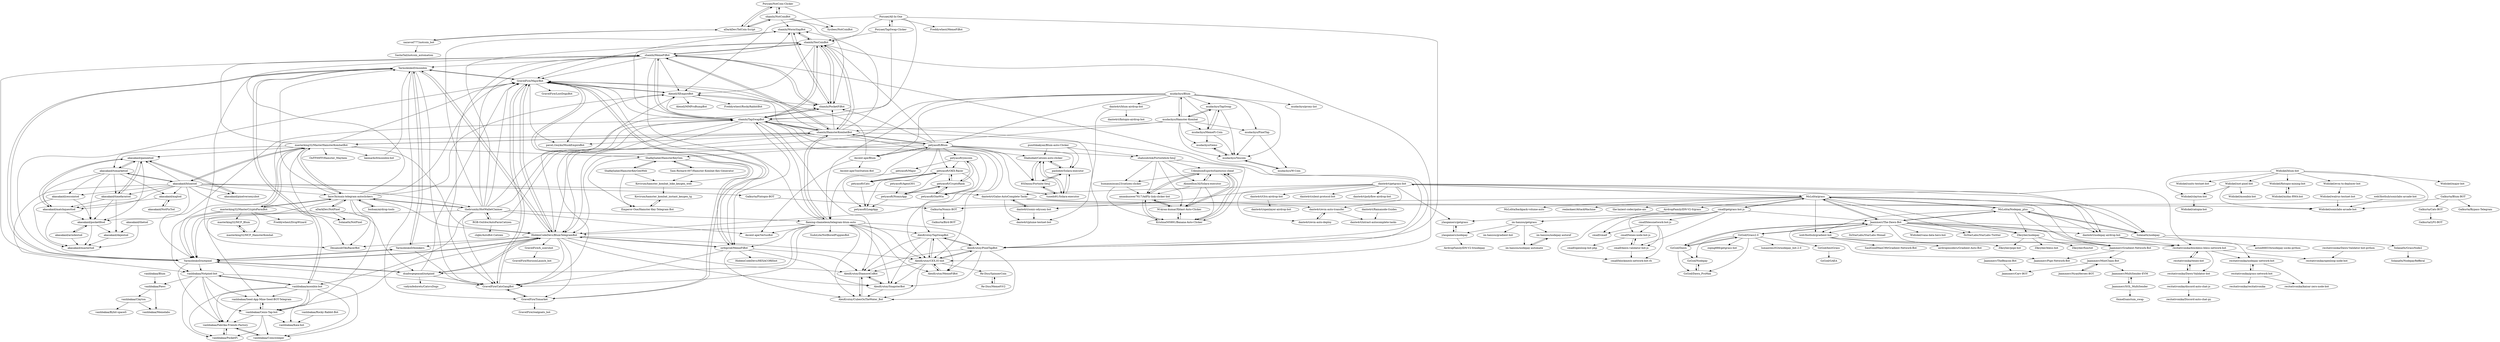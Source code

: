 digraph G {
"Poryaei/NotCoin-Clicker" -> "shamhi/NotCoinBot"
"Poryaei/NotCoin-Clicker" -> "aDarkDev/TelCoin-Script"
"Poryaei/NotCoin-Clicker" -> "Sysleec/NotCoinBot"
"shamhi/MemeFiBot" -> "shamhi/YesCoinBot"
"shamhi/MemeFiBot" -> "shamhi/TapSwapBot"
"shamhi/MemeFiBot" -> "shamhi/PocketFiBot"
"shamhi/MemeFiBot" -> "shamhi/HamsterKombatBot"
"shamhi/MemeFiBot" -> "shamhi/WormSlapBot"
"shamhi/MemeFiBot" -> "GravelFire/MajorBot"
"shamhi/MemeFiBot" -> "Alexell/XEmpireBot"
"shamhi/MemeFiBot" -> "sirbiprod/MemeFiBot"
"shamhi/MemeFiBot" -> "YarmolenkoD/notpixel"
"shamhi/MemeFiBot" -> "AlexKrutoy/PixelTapBot"
"shamhi/MemeFiBot" -> "GravelFire/CatsGangBot"
"shamhi/MemeFiBot" -> "YarmolenkoD/moonbix"
"dante4rt/Galxe-AutoComplete-Tasks" -> "dante4rt/evm-auto-transfer"
"dante4rt/Galxe-AutoComplete-Tasks" -> "dante4rt/sonic-odyssey-bot"
"dante4rt/Galxe-AutoComplete-Tasks" -> "dante4rt/plume-testnet-bot"
"dante4rt/Galxe-AutoComplete-Tasks" -> "Widiskel/soniclabs-arcade-bot"
"MsLolita/grass" -> "MsLolita/Nodepay_plus"
"MsLolita/grass" -> "Jaammerr/The-Dawn-Bot"
"MsLolita/grass" -> "dante4rt/getgrass-bot"
"MsLolita/grass" -> "Jaammerr/Gradient-Network-Bot"
"MsLolita/grass" -> "MsLolita/backpack-volume-auto" ["e"=1]
"MsLolita/grass" -> "web3bothub/gradient-bot"
"MsLolita/grass" -> "AirdropFamilyIDN-V2-0/grass"
"MsLolita/grass" -> "HiddenCodeDevs/BlumTelegramBot"
"MsLolita/grass" -> "cmalf/getgrass-bot-js"
"MsLolita/grass" -> "0xStarLabs/StarLabs-Twitter" ["e"=1]
"MsLolita/grass" -> "realaskaer/AttackMachine" ["e"=1]
"MsLolita/grass" -> "the-laziest-coder/galxe-aio" ["e"=1]
"MsLolita/grass" -> "Zlkcyber/nodepay"
"MsLolita/grass" -> "Solana0x/nodepay"
"MsLolita/grass" -> "dante4rt/nodepay-airdrop-bot"
"RGB-Outl4w/AutoFarmCatizen" -> "clqkx/AutoBot-Catizen"
"RGB-Outl4w/AutoFarmCatizen" -> "thebrumby/HotWalletClaimer"
"RGB-Outl4w/AutoFarmCatizen" -> "shamhi/TapSwapBot"
"mudachyo/TapSwap" -> "mudachyo/MemeFi-Coin"
"mudachyo/TapSwap" -> "mudachyo/Yescoin"
"mudachyo/TapSwap" -> "mudachyo/Hamster-Kombat"
"dante4rt/getgrass-bot" -> "dante4rt/nodepay-airdrop-bot"
"dante4rt/getgrass-bot" -> "dante4rt/silent-protocol-bot"
"dante4rt/getgrass-bot" -> "dante4rt/Galxe-AutoComplete-Tasks"
"dante4rt/getgrass-bot" -> "MsLolita/grass"
"dante4rt/getgrass-bot" -> "dante4rt/t3rn-airdrop-bot"
"dante4rt/getgrass-bot" -> "Solana0x/nodepay"
"dante4rt/getgrass-bot" -> "dante4rt/evm-auto-transfer"
"dante4rt/getgrass-bot" -> "dante4rt/sonic-odyssey-bot"
"dante4rt/getgrass-bot" -> "dante4rt/evm-auto-deploy"
"dante4rt/getgrass-bot" -> "dante4rt/polyflow-airdrop-bot"
"dante4rt/getgrass-bot" -> "recitativonika/blockless-bless-network-bot"
"dante4rt/getgrass-bot" -> "ylasgamers/getgrass"
"mudachyo/Hamster-Kombat" -> "mudachyo/TapSwap"
"mudachyo/Hamster-Kombat" -> "mudachyo/MemeFi-Coin"
"mudachyo/Hamster-Kombat" -> "mudachyo/Blum"
"mudachyo/Hamster-Kombat" -> "mudachyo/PixelTap"
"mudachyo/Hamster-Kombat" -> "shamhi/HamsterKombatBot"
"mudachyo/Hamster-Kombat" -> "mudachyo/Yescoin"
"mudachyo/Hamster-Kombat" -> "mudachyo/Gemz"
"mudachyo/Hamster-Kombat" -> "ShafiqSadat/HamsterKeyGen"
"petyasoft/Blum" -> "Shahodad/Catizen-auto-clicker"
"petyasoft/Blum" -> "paolobot/Solara-executor"
"petyasoft/Blum" -> "tuxedo91/Solara-executor"
"petyasoft/Blum" -> "85Danny/Fortnite-SeuJ"
"petyasoft/Blum" -> "Axcent-ape/Blum"
"petyasoft/Blum" -> "shahzodchik/Fortnitehck-SeuJ"
"petyasoft/Blum" -> "petyasoft/Cats"
"petyasoft/Blum" -> "shamhi/YesCoinBot"
"petyasoft/Blum" -> "petyasoft/OKX-Racer"
"petyasoft/Blum" -> "petyasoft/yescoin"
"petyasoft/Blum" -> "shamhi/TapSwapBot"
"petyasoft/Blum" -> "shamhi/HamsterKombatBot"
"petyasoft/Blum" -> "shamhi/PocketFiBot"
"petyasoft/Blum" -> "HiddenCodeDevs/BlumTelegramBot"
"petyasoft/Blum" -> "flaming-chameleon/telegram-blum-auto"
"shamhi/TapSwapBot" -> "shamhi/YesCoinBot"
"shamhi/TapSwapBot" -> "shamhi/PocketFiBot"
"shamhi/TapSwapBot" -> "shamhi/MemeFiBot"
"shamhi/TapSwapBot" -> "shamhi/WormSlapBot"
"shamhi/TapSwapBot" -> "shamhi/HamsterKombatBot"
"shamhi/TapSwapBot" -> "Alexell/XEmpireBot"
"shamhi/TapSwapBot" -> "AlexKrutoy/PixelTapBot"
"shamhi/TapSwapBot" -> "GravelFire/MajorBot"
"shamhi/TapSwapBot" -> "AlexKrutoy/DiamoreCoBot"
"shamhi/TapSwapBot" -> "AlexKrutoy/CEX.IO-bot"
"shamhi/TapSwapBot" -> "YarmolenkoD/notpixel"
"shamhi/TapSwapBot" -> "AlexKrutoy/TapSwapBot"
"shamhi/TapSwapBot" -> "HiddenCodeDevs/BlumTelegramBot"
"shamhi/TapSwapBot" -> "sirbiprod/MemeFiBot"
"shamhi/TapSwapBot" -> "GravelFire/CatsGangBot"
"Jaammerr/SOL_MultiSender" -> "Jaammerr/MultiSender-EVM"
"Jaammerr/SOL_MultiSender" -> "0xmef/sanctum_swap"
"Axcent-ape/Blum" -> "petyasoft/Blum"
"Axcent-ape/Blum" -> "GravelFire/MajorBot"
"Axcent-ape/Blum" -> "Axcent-ape/TonStation-Bot"
"Axcent-ape/Blum" -> "Axcent-ape/VertusBot"
"petyasoft/yescoin" -> "petyasoft/CryptoRank"
"petyasoft/yescoin" -> "petyasoft/OKX-Racer"
"petyasoft/yescoin" -> "petyasoft/Major"
"petyasoft/yescoin" -> "petyasoft/OneWin"
"shamhi/HamsterKombatBot" -> "shamhi/TapSwapBot"
"shamhi/HamsterKombatBot" -> "shamhi/MemeFiBot"
"shamhi/HamsterKombatBot" -> "shamhi/YesCoinBot"
"shamhi/HamsterKombatBot" -> "shamhi/PocketFiBot"
"shamhi/HamsterKombatBot" -> "Alexell/XEmpireBot"
"shamhi/HamsterKombatBot" -> "GravelFire/MajorBot"
"shamhi/HamsterKombatBot" -> "shamhi/WormSlapBot"
"shamhi/HamsterKombatBot" -> "AlexKrutoy/PixelTapBot"
"shamhi/HamsterKombatBot" -> "flaming-chameleon/telegram-blum-auto"
"shamhi/HamsterKombatBot" -> "masterking32/MasterHamsterKombatBot"
"shamhi/HamsterKombatBot" -> "petyasoft/Blum"
"shamhi/HamsterKombatBot" -> "HiddenCodeDevs/BlumTelegramBot"
"shamhi/HamsterKombatBot" -> "YarmolenkoD/notpixel"
"shamhi/HamsterKombatBot" -> "AlexKrutoy/CEX.IO-bot"
"shamhi/HamsterKombatBot" -> "paveL1boyko/MuskEmpireBot"
"dante4rt/Ramanode-Guides" -> "dante4rt/intract-autocomplete-tasks"
"im-hanzou/getgrass" -> "im-hanzou/gradient-bot"
"im-hanzou/getgrass" -> "im-hanzou/nodepay-autoref"
"im-hanzou/getgrass" -> "im-hanzou/nodepay-automate"
"im-hanzou/getgrass" -> "ylasgamers/nodepay"
"nazavod777/notcoin_bot" -> "aDarkDev/TelCoin-Script"
"nazavod777/notcoin_bot" -> "SashaTail/notcoin_automation"
"thebrumby/HotWalletClaimer" -> "GravelFire/MajorBot"
"thebrumby/HotWalletClaimer" -> "RGB-Outl4w/AutoFarmCatizen"
"thebrumby/HotWalletClaimer" -> "GravelFire/CatsGangBot"
"thebrumby/HotWalletClaimer" -> "vanhbakaa/moonbix-bot"
"thebrumby/HotWalletClaimer" -> "Axcent-ape/VertusBot"
"thebrumby/HotWalletClaimer" -> "shamhi/PocketFiBot"
"thebrumby/HotWalletClaimer" -> "shamhi/WormSlapBot"
"thebrumby/HotWalletClaimer" -> "vanhbakaa/Seed-App-Mine-Seed-BOT-Telegram"
"thebrumby/HotWalletClaimer" -> "shamhi/YesCoinBot"
"thebrumby/HotWalletClaimer" -> "flaming-chameleon/telegram-blum-auto"
"thebrumby/HotWalletClaimer" -> "faxw3b/main-telegram-autoclickers"
"thebrumby/HotWalletClaimer" -> "shamhi/TapSwapBot"
"thebrumby/HotWalletClaimer" -> "shamhi/MemeFiBot"
"shamhi/PocketFiBot" -> "shamhi/WormSlapBot"
"shamhi/PocketFiBot" -> "shamhi/YesCoinBot"
"shamhi/PocketFiBot" -> "shamhi/TapSwapBot"
"shamhi/PocketFiBot" -> "shamhi/MemeFiBot"
"Poryaei/TapSwap-Clicker" -> "Poryaei/All-In-One"
"Poryaei/TapSwap-Clicker" -> "shamhi/TapSwapBot"
"Poryaei/TapSwap-Clicker" -> "shamhi/YesCoinBot"
"mudachyo/MemeFi-Coin" -> "mudachyo/TapSwap"
"mudachyo/MemeFi-Coin" -> "mudachyo/Yescoin"
"mudachyo/MemeFi-Coin" -> "mudachyo/Gemz"
"shamhi/YesCoinBot" -> "shamhi/PocketFiBot"
"shamhi/YesCoinBot" -> "shamhi/WormSlapBot"
"shamhi/YesCoinBot" -> "shamhi/TapSwapBot"
"shamhi/YesCoinBot" -> "shamhi/MemeFiBot"
"shamhi/YesCoinBot" -> "GravelFire/MajorBot"
"shamhi/YesCoinBot" -> "Alexell/XEmpireBot"
"shamhi/YesCoinBot" -> "AlexKrutoy/CEX.IO-bot"
"shamhi/YesCoinBot" -> "shamhi/HamsterKombatBot"
"shamhi/WormSlapBot" -> "shamhi/PocketFiBot"
"shamhi/WormSlapBot" -> "shamhi/YesCoinBot"
"shamhi/NotCoinBot" -> "Poryaei/NotCoin-Clicker"
"shamhi/NotCoinBot" -> "shamhi/PocketFiBot"
"shamhi/NotCoinBot" -> "shamhi/WormSlapBot"
"shamhi/NotCoinBot" -> "Sysleec/NotCoinBot"
"shamhi/NotCoinBot" -> "aDarkDev/TelCoin-Script"
"aDarkDev/TelCoin-Script" -> "nazavod777/notcoin_bot"
"aDarkDev/TelCoin-Script" -> "Poryaei/NotCoin-Clicker"
"aDarkDev/TelCoin-Script" -> "shamhi/NotCoinBot"
"akasakaid/pixelversexyzbot" -> "akasakaid/gameetod"
"Jaammerr/NyanHeroes-BOT" -> "Jaammerr/MintChain-Bot"
"Jaammerr/MintChain-Bot" -> "Jaammerr/NyanHeroes-BOT"
"Jaammerr/MintChain-Bot" -> "Jaammerr/MultiSender-EVM"
"Jaammerr/MintChain-Bot" -> "Jaammerr/Carv-BOT"
"Jaammerr/MultiSender-EVM" -> "Jaammerr/SOL_MultiSender"
"vanhbakaa/moonbix-bot" -> "vanhbakaa/Fabrika-Friends-Factory"
"vanhbakaa/moonbix-bot" -> "vanhbakaa/Seed-App-Mine-Seed-BOT-Telegram"
"vanhbakaa/moonbix-bot" -> "vanhbakaa/Coinsweeper"
"vanhbakaa/moonbix-bot" -> "vanhbakaa/Cexio-Tap-bot"
"vanhbakaa/moonbix-bot" -> "vanhbakaa/Notpixel-bot"
"vanhbakaa/moonbix-bot" -> "vanhbakaa/PocketFi"
"vanhbakaa/moonbix-bot" -> "vanhbakaa/Kaia-bot"
"vanhbakaa/moonbix-bot" -> "YarmolenkoD/moonbix"
"Kovirum/hamster_kombat_bike_keygen_web" -> "Kovirum/hamster_kombat_instant_keygen_tg"
"dante4rt/blum-airdrop-bot" -> "dante4rt/fintopio-airdrop-bot"
"dante4rt/blum-airdrop-bot" -> "dante4rt/plume-testnet-bot"
"GzGod/bestGrass" -> "GzGod/GAEA"
"flaming-chameleon/telegram-blum-auto" -> "AlexKrutoy/CEX.IO-bot"
"flaming-chameleon/telegram-blum-auto" -> "AlexKrutoy/PixelTapBot"
"flaming-chameleon/telegram-blum-auto" -> "AlexKrutoy/TapSwapBot"
"flaming-chameleon/telegram-blum-auto" -> "AlexKrutoy/MemeFiBot"
"flaming-chameleon/telegram-blum-auto" -> "GravelFire/MajorBot"
"flaming-chameleon/telegram-blum-auto" -> "HiddenCodeDevs/BlumTelegramBot"
"flaming-chameleon/telegram-blum-auto" -> "sirbiprod/MemeFiBot"
"flaming-chameleon/telegram-blum-auto" -> "GravelFire/CatsGangBot"
"flaming-chameleon/telegram-blum-auto" -> "AlexKrutoy/CubesOnTheWater_Bot"
"flaming-chameleon/telegram-blum-auto" -> "shamhi/TapSwapBot"
"flaming-chameleon/telegram-blum-auto" -> "shamhi/HamsterKombatBot"
"flaming-chameleon/telegram-blum-auto" -> "AlexKrutoy/SnapsterBot"
"flaming-chameleon/telegram-blum-auto" -> "SudoLite/NotBoredPuppiesBot"
"flaming-chameleon/telegram-blum-auto" -> "dsadwqeqeasad/notpixel"
"flaming-chameleon/telegram-blum-auto" -> "Axcent-ape/VertusBot"
"petyasoft/Agent301" -> "petyasoft/NomisApp"
"dante4rt/nodepay-airdrop-bot" -> "recitativonika/nodepay-network-bot"
"dante4rt/nodepay-airdrop-bot" -> "recitativonika/blockless-bless-network-bot"
"ShafiqSadat/HamsterKeyGen" -> "Kovirum/hamster_kombat_bike_keygen_web"
"ShafiqSadat/HamsterKeyGen" -> "ShafiqSadat/HamsterKeyGenWeb"
"ShafiqSadat/HamsterKeyGen" -> "Sam-Richard-007/Hamster-Kombat-Key-Generator"
"ShafiqSadat/HamsterKeyGen" -> "Emperor-One/Hamster-Key-Telegram-Bot"
"Jaammerr/Gradient-Network-Bot" -> "Jaammerr/MintChain-Bot"
"Jaammerr/Gradient-Network-Bot" -> "Jaammerr/Pipe-Network-Bot"
"akasakaid/timefarmtod" -> "akasakaid/matchquesttod"
"akasakaid/timefarmtod" -> "akasakaid/pocketfitod"
"akasakaid/timefarmtod" -> "akasakaid/dejentod"
"akasakaid/timefarmtod" -> "akasakaid/gameetod"
"GravelFire/Tomarket" -> "GravelFire/CatsGangBot"
"GravelFire/Tomarket" -> "GravelFire/MajorBot"
"GravelFire/Tomarket" -> "GravelFire/realgoats_bot"
"petyasoft/CryptoRank" -> "petyasoft/NomisApp"
"petyasoft/CryptoRank" -> "petyasoft/OKX-Racer"
"petyasoft/CryptoRank" -> "petyasoft/OneWin"
"petyasoft/CryptoRank" -> "petyasoft/yescoin"
"petyasoft/OKX-Racer" -> "petyasoft/CryptoRank"
"petyasoft/OKX-Racer" -> "petyasoft/NomisApp"
"petyasoft/OKX-Racer" -> "petyasoft/LeapApp"
"petyasoft/OKX-Racer" -> "petyasoft/OneWin"
"petyasoft/OKX-Racer" -> "petyasoft/Cats"
"Jaammerr/The-Dawn-Bot" -> "MsLolita/grass"
"Jaammerr/The-Dawn-Bot" -> "MsLolita/Nodepay_plus"
"Jaammerr/The-Dawn-Bot" -> "Jaammerr/Gradient-Network-Bot"
"Jaammerr/The-Dawn-Bot" -> "recitativonika/blockless-bless-network-bot"
"Jaammerr/The-Dawn-Bot" -> "dante4rt/nodepay-airdrop-bot"
"Jaammerr/The-Dawn-Bot" -> "web3bothub/gradient-bot"
"Jaammerr/The-Dawn-Bot" -> "Zlkcyber/pipe-bot"
"Jaammerr/The-Dawn-Bot" -> "Jaammerr/Pipe-Network-Bot"
"Jaammerr/The-Dawn-Bot" -> "GzGod/Dawn"
"Jaammerr/The-Dawn-Bot" -> "0xStarLabs/StarLabs-Monad" ["e"=1]
"Jaammerr/The-Dawn-Bot" -> "Solana0x/nodepay"
"Jaammerr/The-Dawn-Bot" -> "GzGod/Grass2.0"
"Jaammerr/The-Dawn-Bot" -> "Zlkcyber/nodepay"
"Jaammerr/The-Dawn-Bot" -> "0xStarLabs/StarLabs-Twitter" ["e"=1]
"Jaammerr/The-Dawn-Bot" -> "Widiskel/vana-data-hero-bot"
"MsLolita/Nodepay_plus" -> "MsLolita/grass"
"MsLolita/Nodepay_plus" -> "Jaammerr/The-Dawn-Bot"
"MsLolita/Nodepay_plus" -> "Solana0x/nodepay"
"MsLolita/Nodepay_plus" -> "dante4rt/nodepay-airdrop-bot"
"MsLolita/Nodepay_plus" -> "Zlkcyber/nodepay"
"MsLolita/Nodepay_plus" -> "Jaammerr/Gradient-Network-Bot"
"MsLolita/Nodepay_plus" -> "web3bothub/gradient-bot"
"GzGod/Grass2.0" -> "GzGod/Dawn_ProMax"
"GzGod/Grass2.0" -> "ziqing888/getgrass-bot"
"GzGod/Grass2.0" -> "GzGod/Dawn"
"GzGod/Grass2.0" -> "GzGod/bestGrass"
"GzGod/Grass2.0" -> "Jaammerr/The-Dawn-Bot"
"GzGod/Grass2.0" -> "lumaoren2024/nodepay_bot.2.0"
"GzGod/Grass2.0" -> "GzGod/Nodepay"
"akasakaid/blumtod" -> "akasakaid/tomarketod"
"akasakaid/blumtod" -> "akasakaid/gameetod"
"akasakaid/blumtod" -> "akasakaid/majtod"
"akasakaid/blumtod" -> "akasakaid/matchquesttod"
"akasakaid/blumtod" -> "akasakaid/yescointod"
"akasakaid/blumtod" -> "masterking32/MasterHamsterKombatBot"
"akasakaid/blumtod" -> "akasakaid/timefarmtod"
"akasakaid/blumtod" -> "akasakaid/pocketfitod"
"akasakaid/blumtod" -> "faxw3b/main-telegram-autoclickers"
"akasakaid/blumtod" -> "akasakaid/pixelversexyzbot"
"akasakaid/blumtod" -> "dante4rt/Galxe-AutoComplete-Tasks"
"akasakaid/blumtod" -> "thebrumby/HotWalletClaimer"
"akasakaid/blumtod" -> "vanhbakaa/Notpixel-bot"
"akasakaid/blumtod" -> "Galkurta/Fintopio-BOT"
"akasakaid/blumtod" -> "Solana0x/NotPixel"
"faxw3b/main-telegram-autoclickers" -> "GravelFire/MajorBot"
"faxw3b/main-telegram-autoclickers" -> "YarmolenkoD/moonbix"
"faxw3b/main-telegram-autoclickers" -> "aDarkDev/NotPixel"
"faxw3b/main-telegram-autoclickers" -> "masterking32/MasterHamsterKombatBot"
"faxw3b/main-telegram-autoclickers" -> "YarmolenkoD/notpixel"
"faxw3b/main-telegram-autoclickers" -> "bxdoan/airdrop-tools"
"faxw3b/main-telegram-autoclickers" -> "HiddenCodeDevs/BlumTelegramBot"
"faxw3b/main-telegram-autoclickers" -> "masterking32/MasterCryptoFarmBot"
"faxw3b/main-telegram-autoclickers" -> "Alexell/XEmpireBot"
"faxw3b/main-telegram-autoclickers" -> "Desamod/OkxRacerBot"
"faxw3b/main-telegram-autoclickers" -> "vanhbakaa/Cexio-Tap-bot"
"faxw3b/main-telegram-autoclickers" -> "thebrumby/HotWalletClaimer"
"faxw3b/main-telegram-autoclickers" -> "shamhi/MemeFiBot"
"YarmolenkoD/moonbix" -> "YarmolenkoD/boinkers"
"YarmolenkoD/moonbix" -> "YarmolenkoD/notpixel"
"YarmolenkoD/moonbix" -> "GravelFire/MajorBot"
"YarmolenkoD/moonbix" -> "GravelFire/Tomarket"
"YarmolenkoD/moonbix" -> "GravelFire/CatsGangBot"
"YarmolenkoD/moonbix" -> "vanhbakaa/moonbix-bot"
"YarmolenkoD/moonbix" -> "HiddenCodeDevs/BlumTelegramBot"
"YarmolenkoD/moonbix" -> "Desamod/OkxRacerBot"
"vanhbakaa/Seed-App-Mine-Seed-BOT-Telegram" -> "vanhbakaa/Cexio-Tap-bot"
"vanhbakaa/Seed-App-Mine-Seed-BOT-Telegram" -> "vanhbakaa/Fabrika-Friends-Factory"
"vanhbakaa/Notpixel-bot" -> "vanhbakaa/Fabrika-Friends-Factory"
"vanhbakaa/Notpixel-bot" -> "vanhbakaa/Seed-App-Mine-Seed-BOT-Telegram"
"vanhbakaa/Notpixel-bot" -> "vanhbakaa/Coinsweeper"
"vanhbakaa/Notpixel-bot" -> "vanhbakaa/PocketFi"
"vanhbakaa/Notpixel-bot" -> "vanhbakaa/moonbix-bot"
"vanhbakaa/Notpixel-bot" -> "vanhbakaa/Cexio-Tap-bot"
"vanhbakaa/Notpixel-bot" -> "vanhbakaa/Paws"
"vanhbakaa/Fabrika-Friends-Factory" -> "vanhbakaa/PocketFi"
"vanhbakaa/Fabrika-Friends-Factory" -> "vanhbakaa/Coinsweeper"
"punithkakyan/Blum-auto-Clicker" -> "shahzodchik/Fortnitehck-SeuJ"
"punithkakyan/Blum-auto-Clicker" -> "paolobot/Solara-executor"
"punithkakyan/Blum-auto-Clicker" -> "Shahodad/Catizen-auto-clicker"
"shahzodchik/Fortnitehck-SeuJ" -> "UdenilsonEspiritoSanto/zzz-cheat"
"shahzodchik/Fortnitehck-SeuJ" -> "amankunwer7617/AdFly-link-clicker-bot"
"shahzodchik/Fortnitehck-SeuJ" -> "Krishna505891/Banana-Auto-Clicker"
"shahzodchik/Fortnitehck-SeuJ" -> "M-kiran-kumar/Xblast-Auto-Clicker"
"shahzodchik/Fortnitehck-SeuJ" -> "AhmedIsm3il/Solara-executor"
"shahzodchik/Fortnitehck-SeuJ" -> "humanminsan23/catizen-clicker"
"UdenilsonEspiritoSanto/zzz-cheat" -> "amankunwer7617/AdFly-link-clicker-bot"
"UdenilsonEspiritoSanto/zzz-cheat" -> "Krishna505891/Banana-Auto-Clicker"
"UdenilsonEspiritoSanto/zzz-cheat" -> "M-kiran-kumar/Xblast-Auto-Clicker"
"UdenilsonEspiritoSanto/zzz-cheat" -> "AhmedIsm3il/Solara-executor"
"UdenilsonEspiritoSanto/zzz-cheat" -> "humanminsan23/catizen-clicker"
"AhmedIsm3il/Solara-executor" -> "amankunwer7617/AdFly-link-clicker-bot"
"AhmedIsm3il/Solara-executor" -> "Krishna505891/Banana-Auto-Clicker"
"AhmedIsm3il/Solara-executor" -> "UdenilsonEspiritoSanto/zzz-cheat"
"AhmedIsm3il/Solara-executor" -> "M-kiran-kumar/Xblast-Auto-Clicker"
"amankunwer7617/AdFly-link-clicker-bot" -> "Krishna505891/Banana-Auto-Clicker"
"amankunwer7617/AdFly-link-clicker-bot" -> "M-kiran-kumar/Xblast-Auto-Clicker"
"amankunwer7617/AdFly-link-clicker-bot" -> "UdenilsonEspiritoSanto/zzz-cheat"
"humanminsan23/catizen-clicker" -> "amankunwer7617/AdFly-link-clicker-bot"
"humanminsan23/catizen-clicker" -> "Krishna505891/Banana-Auto-Clicker"
"Krishna505891/Banana-Auto-Clicker" -> "amankunwer7617/AdFly-link-clicker-bot"
"Krishna505891/Banana-Auto-Clicker" -> "M-kiran-kumar/Xblast-Auto-Clicker"
"Krishna505891/Banana-Auto-Clicker" -> "UdenilsonEspiritoSanto/zzz-cheat"
"M-kiran-kumar/Xblast-Auto-Clicker" -> "amankunwer7617/AdFly-link-clicker-bot"
"M-kiran-kumar/Xblast-Auto-Clicker" -> "Krishna505891/Banana-Auto-Clicker"
"M-kiran-kumar/Xblast-Auto-Clicker" -> "UdenilsonEspiritoSanto/zzz-cheat"
"masterking32/MasterHamsterKombatBot" -> "masterking32/MasterCryptoFarmBot"
"masterking32/MasterHamsterKombatBot" -> "faxw3b/main-telegram-autoclickers"
"masterking32/MasterHamsterKombatBot" -> "akasakaid/tomarketod"
"masterking32/MasterHamsterKombatBot" -> "shamhi/HamsterKombatBot"
"masterking32/MasterHamsterKombatBot" -> "akasakaid/blumtod"
"masterking32/MasterHamsterKombatBot" -> "kaimarks9/moonbix-bot"
"masterking32/MasterHamsterKombatBot" -> "GravelFire/MajorBot"
"masterking32/MasterHamsterKombatBot" -> "OxFF00FF/Hamster_Mayhem"
"masterking32/MasterHamsterKombatBot" -> "ShafiqSadat/HamsterKeyGen"
"masterking32/MasterHamsterKombatBot" -> "akasakaid/gameetod"
"masterking32/MasterHamsterKombatBot" -> "HiddenCodeDevs/BlumTelegramBot"
"masterking32/MasterHamsterKombatBot" -> "Desamod/OkxRacerBot"
"masterking32/MasterHamsterKombatBot" -> "shamhi/MemeFiBot"
"HiddenCodeDevs/BlumTelegramBot" -> "GravelFire/MajorBot"
"HiddenCodeDevs/BlumTelegramBot" -> "YarmolenkoD/notpixel"
"HiddenCodeDevs/BlumTelegramBot" -> "sirbiprod/MemeFiBot"
"HiddenCodeDevs/BlumTelegramBot" -> "GravelFire/CatsGangBot"
"HiddenCodeDevs/BlumTelegramBot" -> "YarmolenkoD/boinkers"
"HiddenCodeDevs/BlumTelegramBot" -> "YarmolenkoD/moonbix"
"HiddenCodeDevs/BlumTelegramBot" -> "GravelFire/Tomarket"
"HiddenCodeDevs/BlumTelegramBot" -> "dsadwqeqeasad/notpixel"
"HiddenCodeDevs/BlumTelegramBot" -> "AlexKrutoy/DiamoreCoBot"
"HiddenCodeDevs/BlumTelegramBot" -> "AlexKrutoy/SnapsterBot"
"HiddenCodeDevs/BlumTelegramBot" -> "Desamod/OkxRacerBot"
"HiddenCodeDevs/BlumTelegramBot" -> "GravelFire/b_usersbot"
"HiddenCodeDevs/BlumTelegramBot" -> "vanhbakaa/Cexio-Tap-bot"
"HiddenCodeDevs/BlumTelegramBot" -> "AlexKrutoy/CEX.IO-bot"
"HiddenCodeDevs/BlumTelegramBot" -> "Alexell/XEmpireBot"
"aDarkDev/NotPixel" -> "Solana0x/NotPixel"
"aDarkDev/NotPixel" -> "dsadwqeqeasad/notpixel"
"aDarkDev/NotPixel" -> "faxw3b/main-telegram-autoclickers"
"aDarkDev/NotPixel" -> "YarmolenkoD/notpixel"
"kaimarks9/moonbix-bot" -> "YarmolenkoD/moonbix"
"cmalf/getgrass-bot-js" -> "cmalf/blessnetwork-bot-js"
"cmalf/getgrass-bot-js" -> "cmalf/teneo-node-bot-js"
"cmalf/getgrass-bot-js" -> "cmalf/dawn-validator-bot-js"
"cmalf/getgrass-bot-js" -> "MsLolita/grass"
"cmalf/getgrass-bot-js" -> "cmalf/cmalf"
"cmalf/getgrass-bot-js" -> "im-hanzou/getgrass"
"cmalf/getgrass-bot-js" -> "Jaammerr/The-Dawn-Bot"
"cmalf/getgrass-bot-js" -> "cmalf/blockmesh-network-bot-rb"
"Solana0x/nodepay" -> "aston668334/nodepay-socks-python"
"Solana0x/nodepay" -> "Solana0x/GrassNode2"
"Solana0x/nodepay" -> "MsLolita/Nodepay_plus"
"YarmolenkoD/notpixel" -> "YarmolenkoD/boinkers"
"YarmolenkoD/notpixel" -> "YarmolenkoD/moonbix"
"YarmolenkoD/notpixel" -> "dsadwqeqeasad/notpixel"
"YarmolenkoD/notpixel" -> "HiddenCodeDevs/BlumTelegramBot"
"YarmolenkoD/notpixel" -> "GravelFire/MajorBot"
"YarmolenkoD/notpixel" -> "vanhbakaa/Notpixel-bot"
"YarmolenkoD/notpixel" -> "vanhbakaa/Fabrika-Friends-Factory"
"YarmolenkoD/notpixel" -> "GravelFire/CatsGangBot"
"AirdropFamilyIDN-V2-0/grass" -> "ylasgamers/getgrass"
"dante4rt/sonic-odyssey-bot" -> "dante4rt/plume-testnet-bot"
"dante4rt/sonic-odyssey-bot" -> "dante4rt/Galxe-AutoComplete-Tasks"
"akasakaid/matchquesttod" -> "akasakaid/pocketfitod"
"akasakaid/matchquesttod" -> "akasakaid/mastertod"
"akasakaid/matchquesttod" -> "akasakaid/gameetod"
"Galkurta/Fintopio-BOT" -> "Galkurta/Nomis-BOT"
"Galkurta/Cats-BOT" -> "Galkurta/LFG-BOT"
"dante4rt/evm-auto-transfer" -> "dante4rt/evm-auto-deploy"
"dante4rt/evm-auto-transfer" -> "dante4rt/intract-autocomplete-tasks"
"Widiskel/fintopio-mining-bot" -> "Widiskel/midas-RWA-bot"
"dante4rt/t3rn-airdrop-bot" -> "dante4rt/openlayer-airdrop-bot"
"web3bothub/soniclabs-arcade-bot" -> "Widiskel/soniclabs-arcade-bot"
"Widiskel/walrus-testnet-bot" -> "Widiskel/soniclabs-arcade-bot"
"recitativonika/nodepay-network-bot" -> "recitativonika/grass-network-bot"
"recitativonika/nodepay-network-bot" -> "recitativonika/kaisar-zero-node-bot"
"ylasgamers/nodepay" -> "AirdropFamilyIDN-V2-0/nodepay"
"ylasgamers/nodepay" -> "ylasgamers/getgrass"
"recitativonika/blockless-bless-network-bot" -> "recitativonika/teneo-bot"
"recitativonika/blockless-bless-network-bot" -> "recitativonika/nodepay-network-bot"
"recitativonika/blockless-bless-network-bot" -> "recitativonika/Dawn-Validator-bot"
"recitativonika/blockless-bless-network-bot" -> "recitativonika/openloop-node-bot"
"masterking32/MasterCryptoFarmBot" -> "masterking32/MasterHamsterKombatBot"
"masterking32/MasterCryptoFarmBot" -> "masterking32/MCF_HamsterKombat"
"masterking32/MasterCryptoFarmBot" -> "masterking32/MCF_Blum"
"masterking32/MasterCryptoFarmBot" -> "faxw3b/main-telegram-autoclickers"
"masterking32/MasterCryptoFarmBot" -> "vanhbakaa/Notpixel-bot"
"masterking32/MasterCryptoFarmBot" -> "YarmolenkoD/notpixel"
"masterking32/MasterCryptoFarmBot" -> "Freddywhest/DropWizard"
"web3bothub/gradient-bot" -> "SaulGoodManC99/Gradient-Network-Bot"
"web3bothub/gradient-bot" -> "airdropinsiders/Gradient-Auto-Bot"
"web3bothub/gradient-bot" -> "recitativonika/blockless-bless-network-bot"
"web3bothub/gradient-bot" -> "Jaammerr/Gradient-Network-Bot"
"GzGod/Dawn_ProMax" -> "GzGod/Nodepay"
"akasakaid/pocketfitod" -> "akasakaid/dejentod"
"akasakaid/pocketfitod" -> "akasakaid/mastertod"
"akasakaid/pocketfitod" -> "akasakaid/arixdextod"
"ylasgamers/getgrass" -> "ylasgamers/nodepay"
"Zlkcyber/nodepay" -> "Zlkcyber/functot"
"Zlkcyber/nodepay" -> "Zlkcyber/bless-bot"
"Zlkcyber/nodepay" -> "Zlkcyber/pipe-bot"
"im-hanzou/nodepay-automate" -> "im-hanzou/nodepay-autoref"
"akasakaid/tomarketod" -> "akasakaid/matchquesttod"
"akasakaid/tomarketod" -> "akasakaid/gameetod"
"akasakaid/tomarketod" -> "akasakaid/timefarmtod"
"akasakaid/tomarketod" -> "akasakaid/pocketfitod"
"akasakaid/tomarketod" -> "akasakaid/yescointod"
"akasakaid/tomarketod" -> "akasakaid/blumtod"
"akasakaid/tomarketod" -> "akasakaid/majtod"
"Poryaei/All-In-One" -> "Poryaei/TapSwap-Clicker"
"Poryaei/All-In-One" -> "Alexell/XEmpireBot"
"Poryaei/All-In-One" -> "shamhi/TapSwapBot"
"Poryaei/All-In-One" -> "AlexKrutoy/PixelTapBot"
"Poryaei/All-In-One" -> "shamhi/YesCoinBot"
"Poryaei/All-In-One" -> "Freddywhest/MemeFiBot"
"AlexKrutoy/PixelTapBot" -> "AlexKrutoy/CEX.IO-bot"
"AlexKrutoy/PixelTapBot" -> "AlexKrutoy/TapSwapBot"
"AlexKrutoy/PixelTapBot" -> "AlexKrutoy/DiamoreCoBot"
"AlexKrutoy/PixelTapBot" -> "AlexKrutoy/SnapsterBot"
"AlexKrutoy/PixelTapBot" -> "AlexKrutoy/CubesOnTheWater_Bot"
"AlexKrutoy/PixelTapBot" -> "AlexKrutoy/MemeFiBot"
"recitativonika/Dawn-Validator-bot" -> "recitativonika/teneo-bot"
"recitativonika/Dawn-Validator-bot" -> "recitativonika/discord-auto-chat-js"
"recitativonika/Dawn-Validator-bot-python" -> "recitativonika/openloop-node-bot"
"mudachyo/Blum" -> "mudachyo/Hamster-Kombat"
"mudachyo/Blum" -> "mudachyo/MemeFi-Coin"
"mudachyo/Blum" -> "mudachyo/TapSwap"
"mudachyo/Blum" -> "mudachyo/PixelTap"
"mudachyo/Blum" -> "Axcent-ape/Blum"
"mudachyo/Blum" -> "petyasoft/Blum"
"mudachyo/Blum" -> "HiddenCodeDevs/BlumTelegramBot"
"mudachyo/Blum" -> "mudachyo/Yescoin"
"mudachyo/Blum" -> "dante4rt/blum-airdrop-bot"
"mudachyo/Blum" -> "flaming-chameleon/telegram-blum-auto"
"mudachyo/Blum" -> "mudachyo/proxy-list"
"mudachyo/PixelTap" -> "mudachyo/Yescoin"
"mudachyo/PixelTap" -> "mudachyo/W-Coin"
"AlexKrutoy/TapSwapBot" -> "AlexKrutoy/CEX.IO-bot"
"AlexKrutoy/TapSwapBot" -> "AlexKrutoy/MemeFiBot"
"AlexKrutoy/TapSwapBot" -> "AlexKrutoy/PixelTapBot"
"AlexKrutoy/TapSwapBot" -> "AlexKrutoy/SnapsterBot"
"AlexKrutoy/TapSwapBot" -> "AlexKrutoy/DiamoreCoBot"
"AlexKrutoy/CEX.IO-bot" -> "AlexKrutoy/TapSwapBot"
"AlexKrutoy/CEX.IO-bot" -> "AlexKrutoy/SnapsterBot"
"AlexKrutoy/CEX.IO-bot" -> "AlexKrutoy/MemeFiBot"
"AlexKrutoy/CEX.IO-bot" -> "AlexKrutoy/PixelTapBot"
"AlexKrutoy/CEX.IO-bot" -> "AlexKrutoy/CubesOnTheWater_Bot"
"AlexKrutoy/CEX.IO-bot" -> "AlexKrutoy/DiamoreCoBot"
"AlexKrutoy/CEX.IO-bot" -> "Re-Diss/SpinnerCoin"
"AlexKrutoy/MemeFiBot" -> "AlexKrutoy/CEX.IO-bot"
"AlexKrutoy/SnapsterBot" -> "AlexKrutoy/DiamoreCoBot"
"AlexKrutoy/SnapsterBot" -> "AlexKrutoy/CubesOnTheWater_Bot"
"sirbiprod/MemeFiBot" -> "AlexKrutoy/DiamoreCoBot"
"sirbiprod/MemeFiBot" -> "GravelFire/MajorBot"
"sirbiprod/MemeFiBot" -> "AlexKrutoy/SnapsterBot"
"sirbiprod/MemeFiBot" -> "HiddenCodeDevs/HEXACOREbot"
"sirbiprod/MemeFiBot" -> "GravelFire/CatsGangBot"
"sirbiprod/MemeFiBot" -> "AlexKrutoy/CubesOnTheWater_Bot"
"sirbiprod/MemeFiBot" -> "HiddenCodeDevs/BlumTelegramBot"
"akasakaid/majtod" -> "akasakaid/NotPixTod"
"akasakaid/majtod" -> "akasakaid/matchquesttod"
"akasakaid/NotPixTod" -> "akasakaid/majtod"
"GzGod/Dawn" -> "GzGod/Grass2.0"
"GzGod/Dawn" -> "Jaammerr/The-Dawn-Bot"
"GzGod/Dawn" -> "GzGod/Dawn_ProMax"
"GzGod/Dawn" -> "GzGod/Nodepay"
"paolobot/Solara-executor" -> "Shahodad/Catizen-auto-clicker"
"paolobot/Solara-executor" -> "85Danny/Fortnite-SeuJ"
"paolobot/Solara-executor" -> "tuxedo91/Solara-executor"
"Shahodad/Catizen-auto-clicker" -> "paolobot/Solara-executor"
"Shahodad/Catizen-auto-clicker" -> "85Danny/Fortnite-SeuJ"
"Shahodad/Catizen-auto-clicker" -> "tuxedo91/Solara-executor"
"dsadwqeqeasad/notpixel" -> "vadymfedorets/CatsvsDogs"
"dsadwqeqeasad/notpixel" -> "YarmolenkoD/notpixel"
"dsadwqeqeasad/notpixel" -> "GravelFire/MajorBot"
"dsadwqeqeasad/notpixel" -> "GravelFire/CatsGangBot"
"dsadwqeqeasad/notpixel" -> "HiddenCodeDevs/BlumTelegramBot"
"Sam-Richard-007/Hamster-Kombat-Key-Generator" -> "Kovirum/hamster_kombat_bike_keygen_web"
"Sam-Richard-007/Hamster-Kombat-Key-Generator" -> "ShafiqSadat/HamsterKeyGen"
"AlexKrutoy/CubesOnTheWater_Bot" -> "AlexKrutoy/DiamoreCoBot"
"AlexKrutoy/DiamoreCoBot" -> "AlexKrutoy/CubesOnTheWater_Bot"
"AlexKrutoy/DiamoreCoBot" -> "AlexKrutoy/SnapsterBot"
"tuxedo91/Solara-executor" -> "85Danny/Fortnite-SeuJ"
"tuxedo91/Solara-executor" -> "paolobot/Solara-executor"
"tuxedo91/Solara-executor" -> "Shahodad/Catizen-auto-clicker"
"85Danny/Fortnite-SeuJ" -> "tuxedo91/Solara-executor"
"85Danny/Fortnite-SeuJ" -> "paolobot/Solara-executor"
"85Danny/Fortnite-SeuJ" -> "Shahodad/Catizen-auto-clicker"
"vanhbakaa/Coinsweeper" -> "vanhbakaa/Fabrika-Friends-Factory"
"GravelFire/MajorBot" -> "GravelFire/CatsGangBot"
"GravelFire/MajorBot" -> "GravelFire/Tomarket"
"GravelFire/MajorBot" -> "HiddenCodeDevs/BlumTelegramBot"
"GravelFire/MajorBot" -> "GravelFire/LostDogsBot"
"GravelFire/MajorBot" -> "Alexell/XEmpireBot"
"GravelFire/MajorBot" -> "paveL1boyko/MuskEmpireBot"
"GravelFire/MajorBot" -> "YarmolenkoD/moonbix"
"GravelFire/MajorBot" -> "sirbiprod/MemeFiBot"
"bxdoan/airdrop-tools" -> "faxw3b/main-telegram-autoclickers"
"recitativonika/discord-auto-chat-js" -> "recitativonika/Discord-auto-chat-py"
"ShafiqSadat/HamsterKeyGenWeb" -> "ShafiqSadat/HamsterKeyGen"
"ShafiqSadat/HamsterKeyGenWeb" -> "Kovirum/hamster_kombat_bike_keygen_web"
"ShafiqSadat/HamsterKeyGenWeb" -> "Emperor-One/Hamster-Key-Telegram-Bot"
"akasakaid/thetod" -> "akasakaid/mastertod"
"akasakaid/thetod" -> "akasakaid/dejentod"
"akasakaid/yescointod" -> "akasakaid/pocketfitod"
"akasakaid/yescointod" -> "akasakaid/mastertod"
"Alexell/XEmpireBot" -> "GravelFire/MajorBot"
"Alexell/XEmpireBot" -> "Freddywhest/RockyRabbitBot"
"Alexell/XEmpireBot" -> "paveL1boyko/MuskEmpireBot"
"Alexell/XEmpireBot" -> "shamhi/PocketFiBot"
"Alexell/XEmpireBot" -> "Alexell/MMProBumpBot"
"Widiskel/blum-bot" -> "Widiskel/soniclabs-arcade-bot"
"Widiskel/blum-bot" -> "Widiskel/major-bot"
"Widiskel/blum-bot" -> "Widiskel/not-pixel-bot"
"Widiskel/blum-bot" -> "Widiskel/fintopio-mining-bot"
"Widiskel/blum-bot" -> "Widiskel/units-testnet-bot"
"Widiskel/blum-bot" -> "Widiskel/evm-tx-deployer-bot"
"Widiskel/blum-bot" -> "Widiskel/clayton-bot"
"mudachyo/Yescoin" -> "mudachyo/W-Coin"
"mudachyo/Yescoin" -> "mudachyo/Gemz"
"vanhbakaa/Cexio-Tap-bot" -> "vanhbakaa/PocketFi"
"vanhbakaa/Cexio-Tap-bot" -> "vanhbakaa/Seed-App-Mine-Seed-BOT-Telegram"
"vanhbakaa/Cexio-Tap-bot" -> "vanhbakaa/Kaia-bot"
"vanhbakaa/Cexio-Tap-bot" -> "vanhbakaa/Coinsweeper"
"vanhbakaa/Cexio-Tap-bot" -> "vanhbakaa/Fabrika-Friends-Factory"
"dante4rt/evm-auto-deploy" -> "dante4rt/evm-auto-transfer"
"Kovirum/hamster_kombat_instant_keygen_tg" -> "Emperor-One/Hamster-Key-Telegram-Bot"
"vanhbakaa/PocketFi" -> "vanhbakaa/Fabrika-Friends-Factory"
"vanhbakaa/Clayton" -> "vanhbakaa/Memelabs"
"vanhbakaa/Clayton" -> "vanhbakaa/Bybit-spaceS"
"im-hanzou/nodepay-autoref" -> "im-hanzou/nodepay-automate"
"vanhbakaa/Rocky-Rabbit-Bot" -> "vanhbakaa/Kaia-bot"
"petyasoft/Cats" -> "petyasoft/LeapApp"
"petyasoft/Cats" -> "petyasoft/OKX-Racer"
"petyasoft/NomisApp" -> "petyasoft/LeapApp"
"petyasoft/NomisApp" -> "petyasoft/CryptoRank"
"Widiskel/clayton-bot" -> "Widiskel/catopia-bot"
"YarmolenkoD/boinkers" -> "YarmolenkoD/moonbix"
"YarmolenkoD/boinkers" -> "YarmolenkoD/notpixel"
"YarmolenkoD/boinkers" -> "GravelFire/CatsGangBot"
"vanhbakaa/Blum" -> "vanhbakaa/Paws"
"Emperor-One/Hamster-Key-Telegram-Bot" -> "Kovirum/hamster_kombat_instant_keygen_tg"
"GzGod/Nodepay" -> "GzGod/Dawn_ProMax"
"recitativonika/teneo-bot" -> "recitativonika/blockless-bless-network-bot"
"recitativonika/teneo-bot" -> "recitativonika/Dawn-Validator-bot"
"Solana0x/GrassNode2" -> "Solana0x/NodepayRefferal"
"Widiskel/not-pixel-bot" -> "Widiskel/clayton-bot"
"Widiskel/not-pixel-bot" -> "Widiskel/soniclabs-arcade-bot"
"Widiskel/not-pixel-bot" -> "Widiskel/moonbix-bot"
"mudachyo/W-Coin" -> "mudachyo/Yescoin"
"Galkurta/Nomis-BOT" -> "Galkurta/Bird-BOT"
"Galkurta/Blum-BOT" -> "Galkurta/Bypass-Telegram"
"Galkurta/Blum-BOT" -> "Galkurta/Nomis-BOT"
"Galkurta/Blum-BOT" -> "Galkurta/Cats-BOT"
"Jaammerr/TheBeacon-Bot" -> "Jaammerr/Carv-BOT"
"vanhbakaa/Paws" -> "vanhbakaa/Memelabs"
"vanhbakaa/Paws" -> "vanhbakaa/Clayton"
"Widiskel/evm-tx-deployer-bot" -> "Widiskel/walrus-testnet-bot"
"GravelFire/CatsGangBot" -> "GravelFire/MajorBot"
"GravelFire/CatsGangBot" -> "GravelFire/Tomarket"
"Widiskel/midas-RWA-bot" -> "Widiskel/fintopio-mining-bot"
"GravelFire/b_usersbot" -> "GravelFire/HorizonLaunch_bot"
"akasakaid/gameetod" -> "akasakaid/matchquesttod"
"akasakaid/gameetod" -> "akasakaid/tomarketod"
"akasakaid/gameetod" -> "akasakaid/pixelversexyzbot"
"akasakaid/gameetod" -> "akasakaid/pocketfitod"
"akasakaid/gameetod" -> "akasakaid/timefarmtod"
"Re-Diss/SpinnerCoin" -> "Re-Diss/MemeFiV2"
"petyasoft/OneWin" -> "petyasoft/CryptoRank"
"Re-Diss/MemeFiV2" -> "Re-Diss/SpinnerCoin"
"masterking32/MCF_Blum" -> "masterking32/MCF_HamsterKombat"
"petyasoft/Major" -> "petyasoft/LeapApp"
"akasakaid/arixdextod" -> "akasakaid/mastertod"
"akasakaid/arixdextod" -> "akasakaid/pocketfitod"
"akasakaid/dejentod" -> "akasakaid/mastertod"
"recitativonika/grass-network-bot" -> "recitativonika/kaisar-zero-node-bot"
"recitativonika/grass-network-bot" -> "recitativonika/nodepay-network-bot"
"recitativonika/grass-network-bot" -> "recitativonika/recitativonika"
"mudachyo/Gemz" -> "mudachyo/Yescoin"
"masterking32/MCF_HamsterKombat" -> "masterking32/MCF_Blum"
"cmalf/dawn-validator-bot-js" -> "cmalf/blockmesh-network-bot-rb"
"cmalf/dawn-validator-bot-js" -> "cmalf/teneo-node-bot-js"
"cmalf/blessnetwork-bot-js" -> "cmalf/teneo-node-bot-js"
"cmalf/blessnetwork-bot-js" -> "cmalf/blockmesh-network-bot-rb"
"cmalf/blessnetwork-bot-js" -> "cmalf/cmalf"
"cmalf/blessnetwork-bot-js" -> "cmalf/dawn-validator-bot-js"
"cmalf/teneo-node-bot-js" -> "cmalf/openloop-bot-php"
"cmalf/teneo-node-bot-js" -> "cmalf/dawn-validator-bot-js"
"Poryaei/NotCoin-Clicker" ["l"="-23.628,9.961"]
"shamhi/NotCoinBot" ["l"="-23.63,9.992"]
"aDarkDev/TelCoin-Script" ["l"="-23.632,9.943"]
"Sysleec/NotCoinBot" ["l"="-23.611,9.966"]
"shamhi/MemeFiBot" ["l"="-23.672,10.112"]
"shamhi/YesCoinBot" ["l"="-23.641,10.095"]
"shamhi/TapSwapBot" ["l"="-23.658,10.101"]
"shamhi/PocketFiBot" ["l"="-23.639,10.08"]
"shamhi/HamsterKombatBot" ["l"="-23.666,10.086"]
"shamhi/WormSlapBot" ["l"="-23.648,10.069"]
"GravelFire/MajorBot" ["l"="-23.69,10.111"]
"Alexell/XEmpireBot" ["l"="-23.655,10.122"]
"sirbiprod/MemeFiBot" ["l"="-23.688,10.095"]
"YarmolenkoD/notpixel" ["l"="-23.726,10.121"]
"AlexKrutoy/PixelTapBot" ["l"="-23.668,10.065"]
"GravelFire/CatsGangBot" ["l"="-23.706,10.112"]
"YarmolenkoD/moonbix" ["l"="-23.716,10.132"]
"dante4rt/Galxe-AutoComplete-Tasks" ["l"="-23.688,10.33"]
"dante4rt/evm-auto-transfer" ["l"="-23.666,10.373"]
"dante4rt/sonic-odyssey-bot" ["l"="-23.654,10.331"]
"dante4rt/plume-testnet-bot" ["l"="-23.652,10.278"]
"Widiskel/soniclabs-arcade-bot" ["l"="-23.768,10.402"]
"MsLolita/grass" ["l"="-23.559,10.368"]
"MsLolita/Nodepay_plus" ["l"="-23.539,10.395"]
"Jaammerr/The-Dawn-Bot" ["l"="-23.515,10.415"]
"dante4rt/getgrass-bot" ["l"="-23.608,10.387"]
"Jaammerr/Gradient-Network-Bot" ["l"="-23.539,10.44"]
"MsLolita/backpack-volume-auto" ["l"="-23.497,9.283"]
"web3bothub/gradient-bot" ["l"="-23.557,10.427"]
"AirdropFamilyIDN-V2-0/grass" ["l"="-23.571,10.393"]
"HiddenCodeDevs/BlumTelegramBot" ["l"="-23.693,10.122"]
"cmalf/getgrass-bot-js" ["l"="-23.472,10.37"]
"0xStarLabs/StarLabs-Twitter" ["l"="-23.547,9.338"]
"realaskaer/AttackMachine" ["l"="-23.521,9.288"]
"the-laziest-coder/galxe-aio" ["l"="-23.565,9.335"]
"Zlkcyber/nodepay" ["l"="-23.513,10.372"]
"Solana0x/nodepay" ["l"="-23.539,10.37"]
"dante4rt/nodepay-airdrop-bot" ["l"="-23.571,10.416"]
"RGB-Outl4w/AutoFarmCatizen" ["l"="-23.655,10.161"]
"clqkx/AutoBot-Catizen" ["l"="-23.642,10.202"]
"thebrumby/HotWalletClaimer" ["l"="-23.681,10.133"]
"mudachyo/TapSwap" ["l"="-23.658,10.009"]
"mudachyo/MemeFi-Coin" ["l"="-23.656,9.994"]
"mudachyo/Yescoin" ["l"="-23.672,9.996"]
"mudachyo/Hamster-Kombat" ["l"="-23.681,10.016"]
"dante4rt/silent-protocol-bot" ["l"="-23.647,10.405"]
"dante4rt/t3rn-airdrop-bot" ["l"="-23.649,10.441"]
"dante4rt/evm-auto-deploy" ["l"="-23.642,10.374"]
"dante4rt/polyflow-airdrop-bot" ["l"="-23.621,10.418"]
"recitativonika/blockless-bless-network-bot" ["l"="-23.563,10.455"]
"ylasgamers/getgrass" ["l"="-23.543,10.414"]
"mudachyo/Blum" ["l"="-23.656,10.04"]
"mudachyo/PixelTap" ["l"="-23.685,9.994"]
"mudachyo/Gemz" ["l"="-23.672,9.981"]
"ShafiqSadat/HamsterKeyGen" ["l"="-23.761,10.027"]
"petyasoft/Blum" ["l"="-23.6,10.048"]
"Shahodad/Catizen-auto-clicker" ["l"="-23.559,9.988"]
"paolobot/Solara-executor" ["l"="-23.544,10.002"]
"tuxedo91/Solara-executor" ["l"="-23.56,10.019"]
"85Danny/Fortnite-SeuJ" ["l"="-23.576,10.002"]
"Axcent-ape/Blum" ["l"="-23.617,10.069"]
"shahzodchik/Fortnitehck-SeuJ" ["l"="-23.492,9.934"]
"petyasoft/Cats" ["l"="-23.552,10.063"]
"petyasoft/OKX-Racer" ["l"="-23.532,10.061"]
"petyasoft/yescoin" ["l"="-23.533,10.048"]
"flaming-chameleon/telegram-blum-auto" ["l"="-23.683,10.079"]
"AlexKrutoy/DiamoreCoBot" ["l"="-23.695,10.076"]
"AlexKrutoy/CEX.IO-bot" ["l"="-23.682,10.063"]
"AlexKrutoy/TapSwapBot" ["l"="-23.688,10.052"]
"Jaammerr/SOL_MultiSender" ["l"="-23.554,10.595"]
"Jaammerr/MultiSender-EVM" ["l"="-23.55,10.572"]
"0xmef/sanctum_swap" ["l"="-23.557,10.617"]
"Axcent-ape/TonStation-Bot" ["l"="-23.578,10.076"]
"Axcent-ape/VertusBot" ["l"="-23.641,10.111"]
"petyasoft/CryptoRank" ["l"="-23.512,10.055"]
"petyasoft/Major" ["l"="-23.508,10.073"]
"petyasoft/OneWin" ["l"="-23.508,10.04"]
"masterking32/MasterHamsterKombatBot" ["l"="-23.732,10.153"]
"paveL1boyko/MuskEmpireBot" ["l"="-23.703,10.091"]
"dante4rt/Ramanode-Guides" ["l"="-23.715,10.425"]
"dante4rt/intract-autocomplete-tasks" ["l"="-23.696,10.4"]
"im-hanzou/getgrass" ["l"="-23.431,10.409"]
"im-hanzou/gradient-bot" ["l"="-23.406,10.398"]
"im-hanzou/nodepay-autoref" ["l"="-23.398,10.429"]
"im-hanzou/nodepay-automate" ["l"="-23.386,10.414"]
"ylasgamers/nodepay" ["l"="-23.495,10.427"]
"nazavod777/notcoin_bot" ["l"="-23.634,9.908"]
"SashaTail/notcoin_automation" ["l"="-23.637,9.876"]
"vanhbakaa/moonbix-bot" ["l"="-23.763,10.115"]
"vanhbakaa/Seed-App-Mine-Seed-BOT-Telegram" ["l"="-23.754,10.095"]
"faxw3b/main-telegram-autoclickers" ["l"="-23.715,10.154"]
"Poryaei/TapSwap-Clicker" ["l"="-23.605,10.1"]
"Poryaei/All-In-One" ["l"="-23.618,10.111"]
"akasakaid/pixelversexyzbot" ["l"="-23.793,10.215"]
"akasakaid/gameetod" ["l"="-23.766,10.229"]
"Jaammerr/NyanHeroes-BOT" ["l"="-23.546,10.549"]
"Jaammerr/MintChain-Bot" ["l"="-23.54,10.529"]
"Jaammerr/Carv-BOT" ["l"="-23.523,10.567"]
"vanhbakaa/Fabrika-Friends-Factory" ["l"="-23.784,10.104"]
"vanhbakaa/Coinsweeper" ["l"="-23.805,10.109"]
"vanhbakaa/Cexio-Tap-bot" ["l"="-23.77,10.102"]
"vanhbakaa/Notpixel-bot" ["l"="-23.79,10.126"]
"vanhbakaa/PocketFi" ["l"="-23.798,10.095"]
"vanhbakaa/Kaia-bot" ["l"="-23.8,10.079"]
"Kovirum/hamster_kombat_bike_keygen_web" ["l"="-23.785,9.994"]
"Kovirum/hamster_kombat_instant_keygen_tg" ["l"="-23.805,9.984"]
"dante4rt/blum-airdrop-bot" ["l"="-23.624,10.181"]
"dante4rt/fintopio-airdrop-bot" ["l"="-23.594,10.199"]
"GzGod/bestGrass" ["l"="-23.432,10.496"]
"GzGod/GAEA" ["l"="-23.414,10.513"]
"AlexKrutoy/MemeFiBot" ["l"="-23.678,10.044"]
"AlexKrutoy/CubesOnTheWater_Bot" ["l"="-23.7,10.059"]
"AlexKrutoy/SnapsterBot" ["l"="-23.706,10.073"]
"SudoLite/NotBoredPuppiesBot" ["l"="-23.715,10.044"]
"dsadwqeqeasad/notpixel" ["l"="-23.733,10.108"]
"petyasoft/Agent301" ["l"="-23.462,10.068"]
"petyasoft/NomisApp" ["l"="-23.493,10.065"]
"recitativonika/nodepay-network-bot" ["l"="-23.594,10.471"]
"ShafiqSadat/HamsterKeyGenWeb" ["l"="-23.79,10.015"]
"Sam-Richard-007/Hamster-Kombat-Key-Generator" ["l"="-23.767,9.999"]
"Emperor-One/Hamster-Key-Telegram-Bot" ["l"="-23.798,10.001"]
"Jaammerr/Pipe-Network-Bot" ["l"="-23.518,10.448"]
"akasakaid/timefarmtod" ["l"="-23.773,10.248"]
"akasakaid/matchquesttod" ["l"="-23.79,10.239"]
"akasakaid/pocketfitod" ["l"="-23.785,10.255"]
"akasakaid/dejentod" ["l"="-23.78,10.28"]
"GravelFire/Tomarket" ["l"="-23.7,10.139"]
"GravelFire/realgoats_bot" ["l"="-23.739,10.136"]
"petyasoft/LeapApp" ["l"="-23.522,10.075"]
"Zlkcyber/pipe-bot" ["l"="-23.496,10.393"]
"GzGod/Dawn" ["l"="-23.472,10.443"]
"0xStarLabs/StarLabs-Monad" ["l"="-23.594,9.32"]
"GzGod/Grass2.0" ["l"="-23.471,10.465"]
"Widiskel/vana-data-hero-bot" ["l"="-23.476,10.414"]
"GzGod/Dawn_ProMax" ["l"="-23.442,10.454"]
"ziqing888/getgrass-bot" ["l"="-23.469,10.503"]
"lumaoren2024/nodepay_bot.2.0" ["l"="-23.452,10.49"]
"GzGod/Nodepay" ["l"="-23.449,10.468"]
"akasakaid/blumtod" ["l"="-23.757,10.21"]
"akasakaid/tomarketod" ["l"="-23.778,10.221"]
"akasakaid/majtod" ["l"="-23.81,10.225"]
"akasakaid/yescointod" ["l"="-23.761,10.256"]
"Galkurta/Fintopio-BOT" ["l"="-23.838,10.248"]
"Solana0x/NotPixel" ["l"="-23.781,10.188"]
"aDarkDev/NotPixel" ["l"="-23.749,10.162"]
"bxdoan/airdrop-tools" ["l"="-23.698,10.195"]
"masterking32/MasterCryptoFarmBot" ["l"="-23.77,10.155"]
"Desamod/OkxRacerBot" ["l"="-23.696,10.164"]
"YarmolenkoD/boinkers" ["l"="-23.719,10.102"]
"vanhbakaa/Paws" ["l"="-23.869,10.111"]
"punithkakyan/Blum-auto-Clicker" ["l"="-23.519,9.964"]
"UdenilsonEspiritoSanto/zzz-cheat" ["l"="-23.462,9.892"]
"amankunwer7617/AdFly-link-clicker-bot" ["l"="-23.449,9.903"]
"Krishna505891/Banana-Auto-Clicker" ["l"="-23.465,9.914"]
"M-kiran-kumar/Xblast-Auto-Clicker" ["l"="-23.481,9.901"]
"AhmedIsm3il/Solara-executor" ["l"="-23.479,9.881"]
"humanminsan23/catizen-clicker" ["l"="-23.442,9.925"]
"kaimarks9/moonbix-bot" ["l"="-23.72,10.183"]
"OxFF00FF/Hamster_Mayhem" ["l"="-23.74,10.188"]
"GravelFire/b_usersbot" ["l"="-23.754,10.136"]
"cmalf/blessnetwork-bot-js" ["l"="-23.44,10.345"]
"cmalf/teneo-node-bot-js" ["l"="-23.423,10.355"]
"cmalf/dawn-validator-bot-js" ["l"="-23.435,10.368"]
"cmalf/cmalf" ["l"="-23.459,10.342"]
"cmalf/blockmesh-network-bot-rb" ["l"="-23.449,10.359"]
"aston668334/nodepay-socks-python" ["l"="-23.542,10.34"]
"Solana0x/GrassNode2" ["l"="-23.526,10.327"]
"akasakaid/mastertod" ["l"="-23.79,10.271"]
"Galkurta/Nomis-BOT" ["l"="-23.89,10.266"]
"Galkurta/Cats-BOT" ["l"="-23.956,10.298"]
"Galkurta/LFG-BOT" ["l"="-23.974,10.308"]
"Widiskel/fintopio-mining-bot" ["l"="-23.852,10.45"]
"Widiskel/midas-RWA-bot" ["l"="-23.87,10.46"]
"dante4rt/openlayer-airdrop-bot" ["l"="-23.668,10.469"]
"web3bothub/soniclabs-arcade-bot" ["l"="-23.757,10.421"]
"Widiskel/walrus-testnet-bot" ["l"="-23.777,10.436"]
"recitativonika/grass-network-bot" ["l"="-23.605,10.496"]
"recitativonika/kaisar-zero-node-bot" ["l"="-23.618,10.486"]
"AirdropFamilyIDN-V2-0/nodepay" ["l"="-23.496,10.461"]
"recitativonika/teneo-bot" ["l"="-23.553,10.483"]
"recitativonika/Dawn-Validator-bot" ["l"="-23.539,10.499"]
"recitativonika/openloop-node-bot" ["l"="-23.576,10.496"]
"masterking32/MCF_HamsterKombat" ["l"="-23.804,10.158"]
"masterking32/MCF_Blum" ["l"="-23.802,10.172"]
"Freddywhest/DropWizard" ["l"="-23.822,10.161"]
"SaulGoodManC99/Gradient-Network-Bot" ["l"="-23.581,10.453"]
"airdropinsiders/Gradient-Auto-Bot" ["l"="-23.59,10.437"]
"akasakaid/arixdextod" ["l"="-23.805,10.27"]
"Zlkcyber/functot" ["l"="-23.506,10.351"]
"Zlkcyber/bless-bot" ["l"="-23.493,10.335"]
"Freddywhest/MemeFiBot" ["l"="-23.576,10.125"]
"recitativonika/discord-auto-chat-js" ["l"="-23.515,10.528"]
"recitativonika/Dawn-Validator-bot-python" ["l"="-23.584,10.522"]
"mudachyo/proxy-list" ["l"="-23.696,10.006"]
"mudachyo/W-Coin" ["l"="-23.683,9.974"]
"Re-Diss/SpinnerCoin" ["l"="-23.717,10.017"]
"HiddenCodeDevs/HEXACOREbot" ["l"="-23.645,10.139"]
"akasakaid/NotPixTod" ["l"="-23.835,10.224"]
"vadymfedorets/CatsvsDogs" ["l"="-23.773,10.13"]
"GravelFire/LostDogsBot" ["l"="-23.732,10.072"]
"recitativonika/Discord-auto-chat-py" ["l"="-23.498,10.547"]
"akasakaid/thetod" ["l"="-23.797,10.299"]
"Freddywhest/RockyRabbitBot" ["l"="-23.607,10.144"]
"Alexell/MMProBumpBot" ["l"="-23.625,10.15"]
"Widiskel/blum-bot" ["l"="-23.819,10.433"]
"Widiskel/major-bot" ["l"="-23.838,10.416"]
"Widiskel/not-pixel-bot" ["l"="-23.802,10.432"]
"Widiskel/units-testnet-bot" ["l"="-23.844,10.432"]
"Widiskel/evm-tx-deployer-bot" ["l"="-23.797,10.455"]
"Widiskel/clayton-bot" ["l"="-23.819,10.461"]
"vanhbakaa/Clayton" ["l"="-23.91,10.109"]
"vanhbakaa/Memelabs" ["l"="-23.895,10.119"]
"vanhbakaa/Bybit-spaceS" ["l"="-23.936,10.105"]
"vanhbakaa/Rocky-Rabbit-Bot" ["l"="-23.831,10.061"]
"Widiskel/catopia-bot" ["l"="-23.831,10.485"]
"vanhbakaa/Blum" ["l"="-23.895,10.087"]
"Solana0x/NodepayRefferal" ["l"="-23.516,10.302"]
"Widiskel/moonbix-bot" ["l"="-23.829,10.447"]
"Galkurta/Bird-BOT" ["l"="-23.912,10.266"]
"Galkurta/Blum-BOT" ["l"="-23.931,10.281"]
"Galkurta/Bypass-Telegram" ["l"="-23.954,10.275"]
"Jaammerr/TheBeacon-Bot" ["l"="-23.512,10.593"]
"GravelFire/HorizonLaunch_bot" ["l"="-23.793,10.146"]
"Re-Diss/MemeFiV2" ["l"="-23.729,9.995"]
"recitativonika/recitativonika" ["l"="-23.618,10.518"]
"cmalf/openloop-bot-php" ["l"="-23.398,10.347"]
}